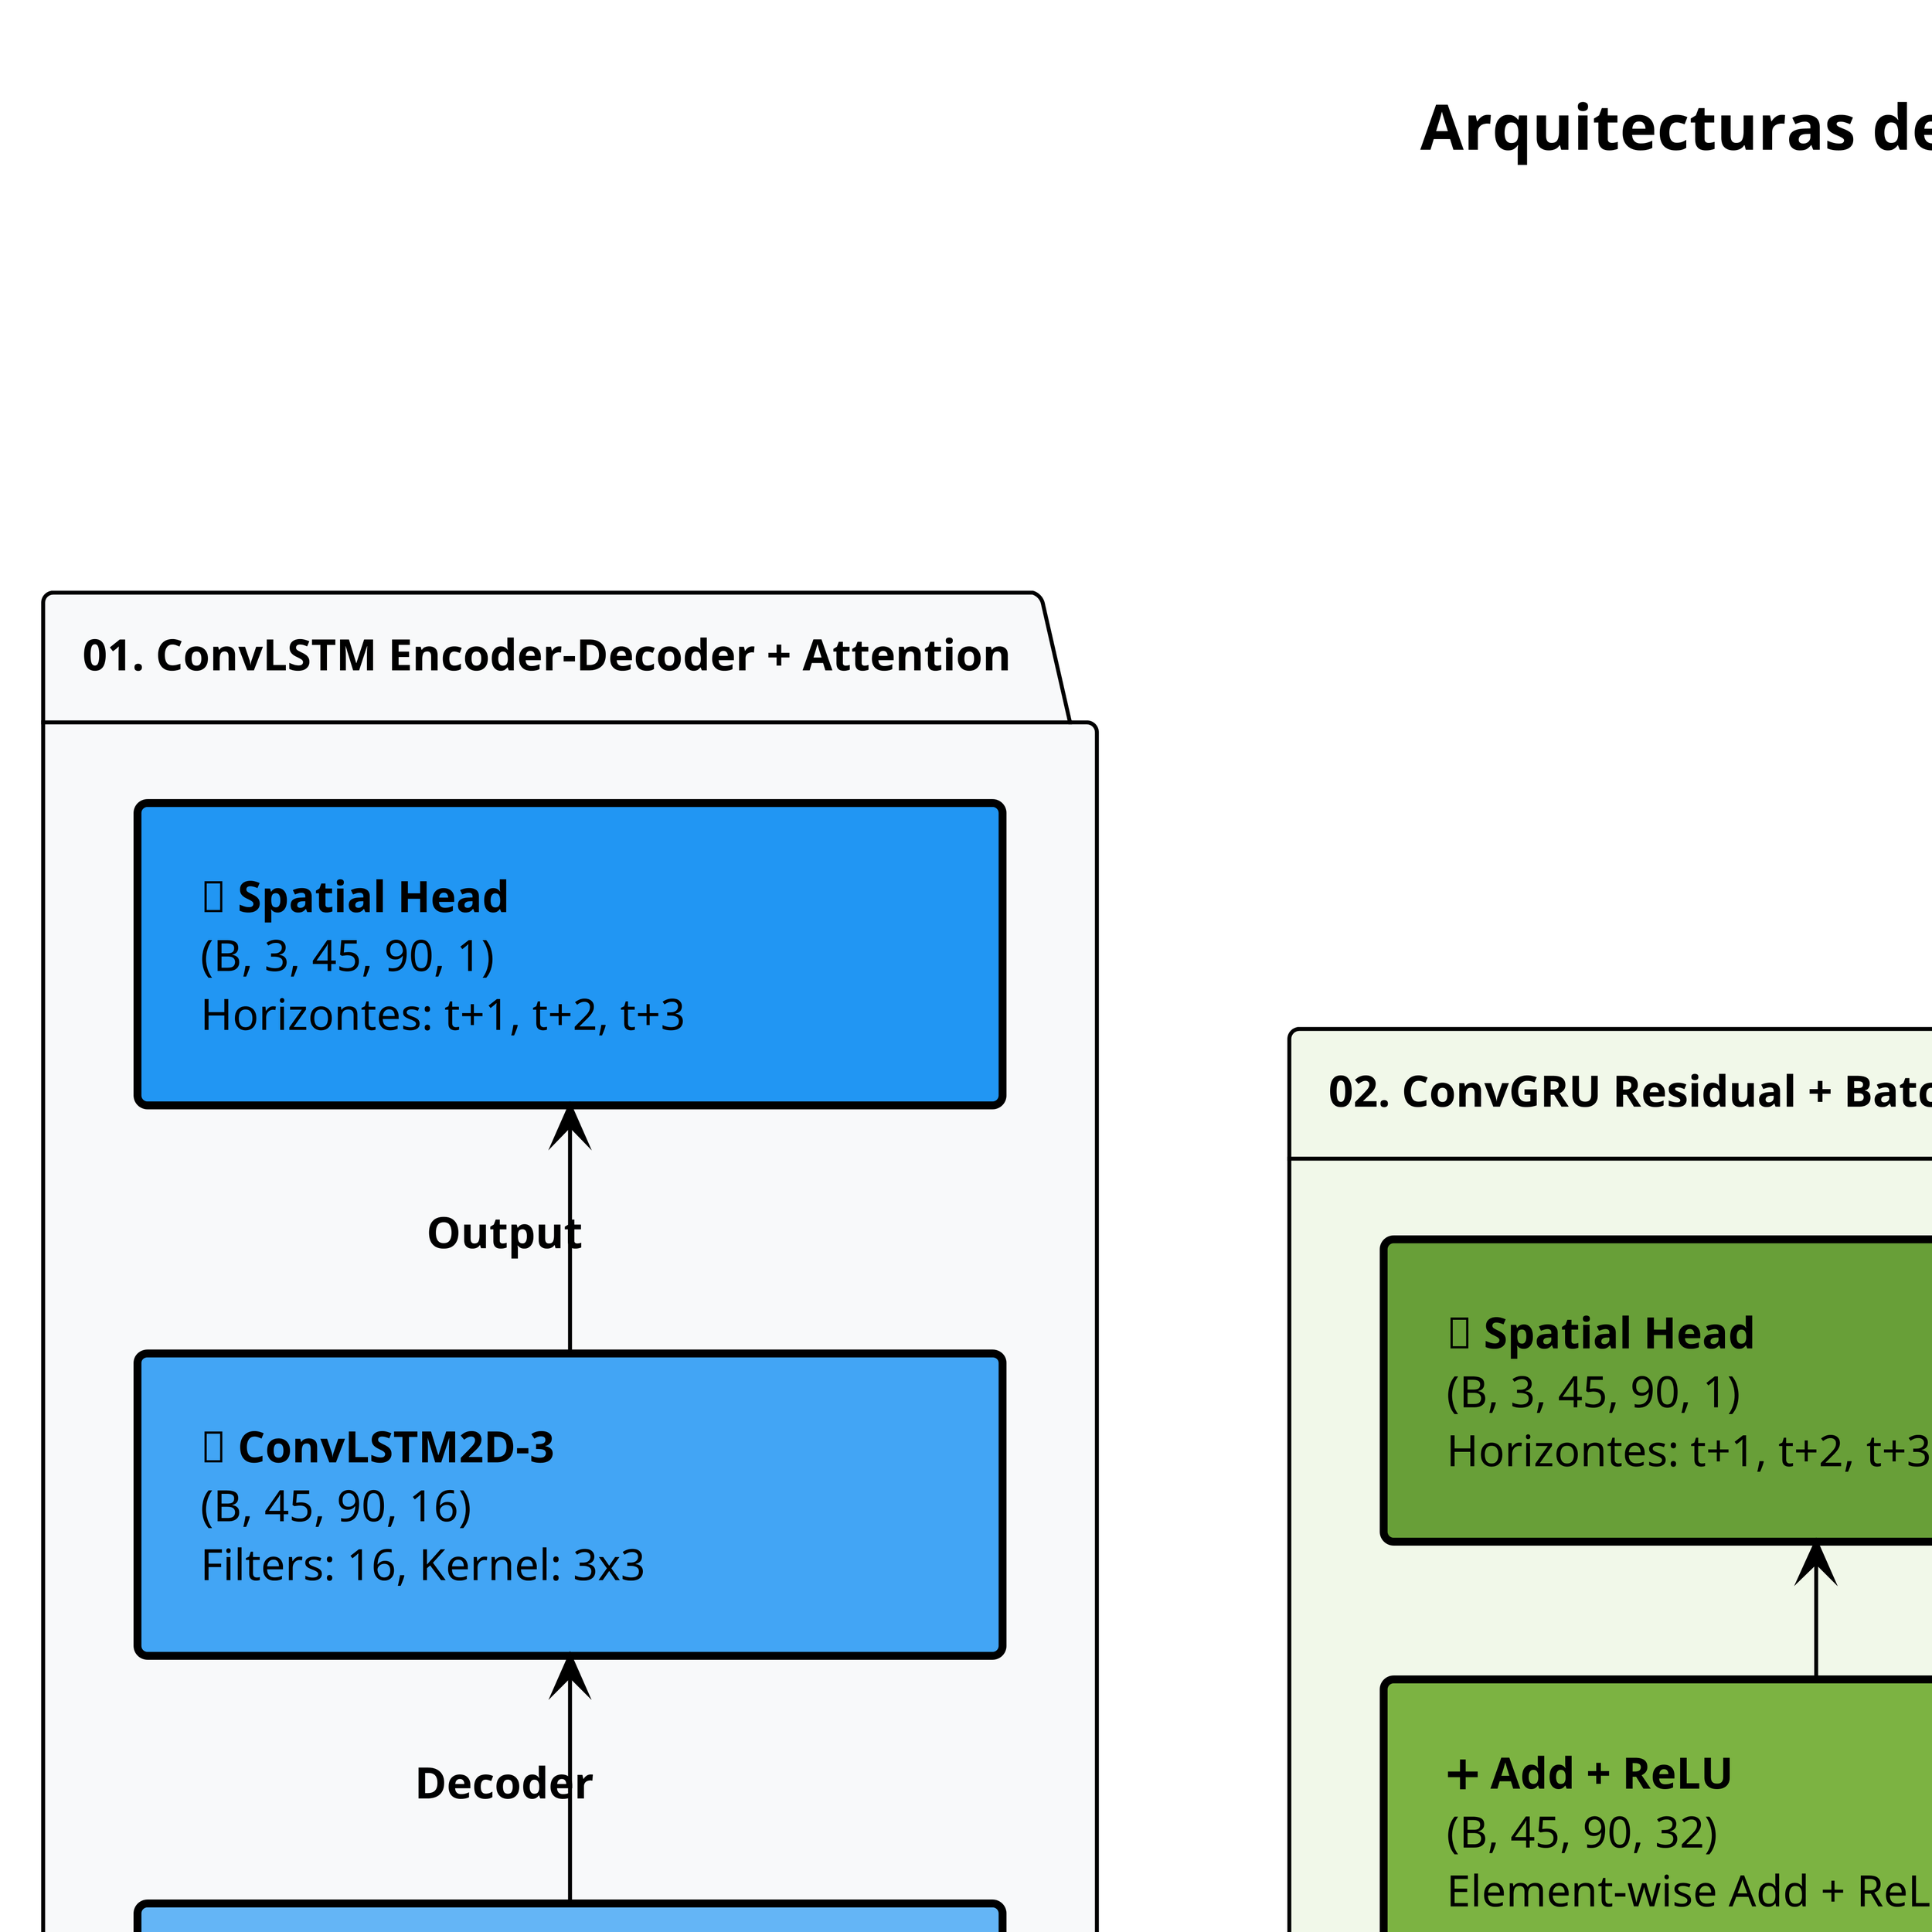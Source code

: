 @startuml modelos_bloques_3d
!theme plain
!define SCALE 3
!define DPI 800
skinparam dpi 800
skinparam backgroundColor white
skinparam defaultFontSize 11
skinparam titleFontSize 16
skinparam rectangleBackgroundColor white
skinparam rectangleBorderColor black
skinparam rectangleBorderThickness 2
skinparam minClassWidth 200
skinparam minClassHeight 60
skinparam padding 6

title Arquitecturas de Capas con Dimensiones Detalladas

' ConvLSTM Encoder-Decoder
package "01. ConvLSTM Encoder-Decoder + Attention" as model1 #F8F9FA {
    left to right direction
    
    ' Input
    rectangle "📥 **INPUT**\n(B, 60, 45, 90, 11)" as layer1_1 #E3F2FD
    
    ' Encoder Layer 1
    rectangle "🧠 **ConvLSTM2D-1**\n(B, 60, 45, 90, 64)\nFilters: 64, Kernel: 3x3" as layer1_2 #BBDEFB
    
    ' Encoder Layer 2
    rectangle "🧠 **ConvLSTM2D-2**\n(B, 60, 45, 90, 32)\nFilters: 32, Kernel: 3x3" as layer1_3 #90CAF9
    
    ' Attention
    rectangle "⚡ **CBAM Attention**\n(B, 60, 45, 90, 32)\nChannel + Spatial Attention" as layer1_4 #64B5F6
    
    ' Decoder
    rectangle "🧠 **ConvLSTM2D-3**\n(B, 45, 90, 16)\nFilters: 16, Kernel: 3x3" as layer1_5 #42A5F5
    
    ' Output Head
    rectangle "🎯 **Spatial Head**\n(B, 3, 45, 90, 1)\nHorizontes: t+1, t+2, t+3" as layer1_6 #2196F3
    
    layer1_1 -right-> layer1_2 : **Encoder**
    layer1_2 -right-> layer1_3
    layer1_3 -right-> layer1_4 : **Attention**
    layer1_4 -right-> layer1_5 : **Decoder**
    layer1_5 -right-> layer1_6 : **Output**
}

' ConvGRU Residual
package "02. ConvGRU Residual + BatchNorm Reforzada" as model2 #F1F8E9 {
    left to right direction
    
    rectangle "📥 **INPUT**\n(B, 60, 45, 90, 11)" as layer2_1 #DCEDC8
    
    rectangle "🔄 **Projection**\n(B, 60, 45, 90, 32)\nConv2D: 1x1" as layer2_2 #C5E1A5
    
    rectangle "🧠 **ConvGRU2D-1**\n(B, 60, 45, 90, 64)\nFilters: 64, Kernel: 3x3" as layer2_3 #AED581
    
    rectangle "🧠 **ConvGRU2D-2**\n(B, 45, 90, 32)\nFilters: 32, Kernel: 3x3" as layer2_4 #9CCC65
    
    rectangle "🔗 **Skip Connection**\n(B, 45, 90, 32)\nConv2D: 1x1" as layer2_5 #8BC34A
    
    rectangle "➕ **Add + ReLU**\n(B, 45, 90, 32)\nElement-wise Add + ReLU" as layer2_6 #7CB342
    
    rectangle "🎯 **Spatial Head**\n(B, 3, 45, 90, 1)\nHorizontes: t+1, t+2, t+3" as layer2_7 #689F38
    
    layer2_1 -right-> layer2_2
    layer2_2 -right-> layer2_3
    layer2_3 -right-> layer2_4
    layer2_4 -right-> layer2_6
    
    ' Skip connection
    layer2_1 -down-> layer2_5 : **Skip**
    layer2_5 -up-> layer2_6
    
    layer2_6 -right-> layer2_7
}

' Transformer Híbrido
package "03. Transformer Híbrido CNN + LSTM" as model3 #FFF3E0 {
    left to right direction
    
    rectangle "📥 **INPUT**\n(B, 60, 45, 90, 11)" as layer3_1 #FFE0B2
    
    rectangle "🖼️ **CNN Layer 1**\n(B, 60, 45, 90, 64)\nConv2D: 3x3, 64 filters" as layer3_2 #FFCC02
    
    rectangle "🖼️ **CNN Layer 2**\n(B, 60, 45, 90, 32)\nConv2D: 3x3, 32 filters" as layer3_3 #FFB74D
    
    rectangle "📉 **MaxPool + Flatten**\n(B, 60, 31680)\nMaxPool2D: 2x2 + Flatten" as layer3_4 #FFA726
    
    rectangle "🎯 **Multi-Head Attention**\n(B, 60, 31680)\nHeads: 4, Key_dim: 32" as layer3_5 #FF9800
    
    rectangle "📊 **LayerNorm**\n(B, 60, 31680)\nLayer Normalization" as layer3_6 #F57C00
    
    rectangle "🔄 **LSTM**\n(B, 128)\nHidden units: 128" as layer3_7 #EF6C00
    
    rectangle "🎯 **Dense Decoder**\n(B, 3, 45, 90, 1)\nHorizontes: t+1, t+2, t+3" as layer3_8 #E65100
    
    layer3_1 -right-> layer3_2 : **CNN Encoder**
    layer3_2 -right-> layer3_3
    layer3_3 -right-> layer3_4 : **Spatial Reduction**
    layer3_4 -right-> layer3_5 : **Attention**
    layer3_5 -right-> layer3_6
    layer3_6 -right-> layer3_7 : **Temporal Agg**
    layer3_7 -right-> layer3_8 : **Decoder**
}

' Organización vertical de los modelos (uno debajo del otro)
model1 -[hidden]down-> model2
model2 -[hidden]down-> model3

' Performance metrics
note bottom
**🏆 Performance Comparison:**
• **ConvLSTM**: RMSE=0.145, MAE=0.089, R2=0.78, Params=2.1M, Time=45min/epoch
• **ConvGRU**: RMSE=0.142, MAE=0.087, R2=0.79, Params=1.8M, Time=32min/epoch  
• **Transformer**: RMSE=0.138, MAE=0.084, R2=0.81, Params=2.5M, Time=52min/epoch

**📐 Common Configuration:**
• Input resolution: 0.05° x 0.05° (Boyacá region)
• Temporal window: 60 months (5 years)
• Output horizons: 1, 2, 3 months ahead
• Features: 11 (BASE + KCE + PAFC)
end note

@enduml
